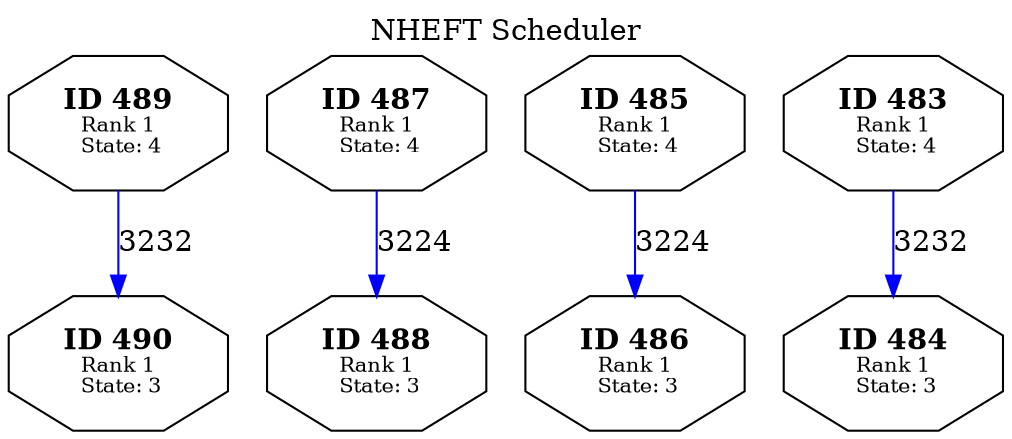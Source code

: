 // Generated in NHEFTScheduler
digraph TargetTaskGraph {
  labelloc="t";
  label="NHEFT Scheduler";
  V490 [label=<<B>ID 490</B><BR /><FONT POINT-SIZE="10">Rank 1<BR /> State: 3</FONT>> shape=octagon];
  V489 [label=<<B>ID 489</B><BR /><FONT POINT-SIZE="10">Rank 1<BR /> State: 4</FONT>> shape=octagon];
  V489 -> V490 [color="blue" label=<3232>];
  V488 [label=<<B>ID 488</B><BR /><FONT POINT-SIZE="10">Rank 1<BR /> State: 3</FONT>> shape=octagon];
  V487 [label=<<B>ID 487</B><BR /><FONT POINT-SIZE="10">Rank 1<BR /> State: 4</FONT>> shape=octagon];
  V487 -> V488 [color="blue" label=<3224>];
  V486 [label=<<B>ID 486</B><BR /><FONT POINT-SIZE="10">Rank 1<BR /> State: 3</FONT>> shape=octagon];
  V485 [label=<<B>ID 485</B><BR /><FONT POINT-SIZE="10">Rank 1<BR /> State: 4</FONT>> shape=octagon];
  V485 -> V486 [color="blue" label=<3224>];
  V484 [label=<<B>ID 484</B><BR /><FONT POINT-SIZE="10">Rank 1<BR /> State: 3</FONT>> shape=octagon];
  V483 [label=<<B>ID 483</B><BR /><FONT POINT-SIZE="10">Rank 1<BR /> State: 4</FONT>> shape=octagon];
  V483 -> V484 [color="blue" label=<3232>];
}
